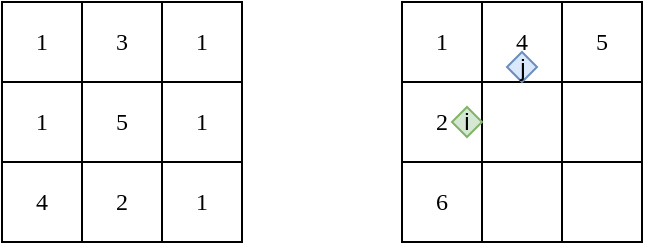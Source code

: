 <mxfile version="14.5.1" type="device" pages="2"><diagram id="EjArKT-MrFbx6aZLU-S4" name="dp"><mxGraphModel dx="488" dy="282" grid="1" gridSize="10" guides="1" tooltips="1" connect="1" arrows="1" fold="1" page="1" pageScale="1" pageWidth="850" pageHeight="1100" math="0" shadow="0"><root><mxCell id="0"/><mxCell id="1" parent="0"/><mxCell id="C1ttHeHNdcTiGG76rLn--2" value="&lt;font face=&quot;Lucida Console&quot;&gt;1&lt;/font&gt;" style="rounded=0;whiteSpace=wrap;html=1;" parent="1" vertex="1"><mxGeometry x="280" y="400" width="40" height="40" as="geometry"/></mxCell><mxCell id="C1ttHeHNdcTiGG76rLn--3" value="&lt;font face=&quot;Lucida Console&quot;&gt;3&lt;/font&gt;" style="rounded=0;whiteSpace=wrap;html=1;" parent="1" vertex="1"><mxGeometry x="320" y="400" width="40" height="40" as="geometry"/></mxCell><mxCell id="C1ttHeHNdcTiGG76rLn--4" value="&lt;font face=&quot;Lucida Console&quot;&gt;1&lt;/font&gt;" style="rounded=0;whiteSpace=wrap;html=1;" parent="1" vertex="1"><mxGeometry x="360" y="400" width="40" height="40" as="geometry"/></mxCell><mxCell id="gnyh0RW03Y6L-Gr9g4Ej-10" value="&lt;font face=&quot;Lucida Console&quot;&gt;1&lt;/font&gt;" style="rounded=0;whiteSpace=wrap;html=1;" parent="1" vertex="1"><mxGeometry x="280" y="440" width="40" height="40" as="geometry"/></mxCell><mxCell id="X9y8nmT73uhad4sCYpN6-1" value="&lt;font face=&quot;Lucida Console&quot;&gt;5&lt;/font&gt;" style="rounded=0;whiteSpace=wrap;html=1;" parent="1" vertex="1"><mxGeometry x="320" y="440" width="40" height="40" as="geometry"/></mxCell><mxCell id="X9y8nmT73uhad4sCYpN6-2" value="&lt;font face=&quot;Lucida Console&quot;&gt;1&lt;/font&gt;" style="rounded=0;whiteSpace=wrap;html=1;" parent="1" vertex="1"><mxGeometry x="360" y="440" width="40" height="40" as="geometry"/></mxCell><mxCell id="G1KF8Jky8_3yLNnPaHPe-1" value="&lt;font face=&quot;Lucida Console&quot;&gt;4&lt;/font&gt;" style="rounded=0;whiteSpace=wrap;html=1;" parent="1" vertex="1"><mxGeometry x="280" y="480" width="40" height="40" as="geometry"/></mxCell><mxCell id="G1KF8Jky8_3yLNnPaHPe-2" value="&lt;font face=&quot;Lucida Console&quot;&gt;2&lt;/font&gt;" style="rounded=0;whiteSpace=wrap;html=1;" parent="1" vertex="1"><mxGeometry x="320" y="480" width="40" height="40" as="geometry"/></mxCell><mxCell id="G1KF8Jky8_3yLNnPaHPe-3" value="&lt;font face=&quot;Lucida Console&quot;&gt;1&lt;/font&gt;" style="rounded=0;whiteSpace=wrap;html=1;" parent="1" vertex="1"><mxGeometry x="360" y="480" width="40" height="40" as="geometry"/></mxCell><mxCell id="7bmEVRQA91E6YgbEVfNv-24" value="&lt;font face=&quot;Lucida Console&quot;&gt;1&lt;/font&gt;" style="rounded=0;whiteSpace=wrap;html=1;" vertex="1" parent="1"><mxGeometry x="480" y="400" width="40" height="40" as="geometry"/></mxCell><mxCell id="7bmEVRQA91E6YgbEVfNv-25" value="&lt;font face=&quot;Lucida Console&quot;&gt;4&lt;/font&gt;" style="rounded=0;whiteSpace=wrap;html=1;" vertex="1" parent="1"><mxGeometry x="520" y="400" width="40" height="40" as="geometry"/></mxCell><mxCell id="7bmEVRQA91E6YgbEVfNv-26" value="&lt;font face=&quot;Lucida Console&quot;&gt;5&lt;/font&gt;" style="rounded=0;whiteSpace=wrap;html=1;" vertex="1" parent="1"><mxGeometry x="560" y="400" width="40" height="40" as="geometry"/></mxCell><mxCell id="7bmEVRQA91E6YgbEVfNv-27" value="&lt;font face=&quot;Lucida Console&quot;&gt;2&lt;/font&gt;" style="rounded=0;whiteSpace=wrap;html=1;" vertex="1" parent="1"><mxGeometry x="480" y="440" width="40" height="40" as="geometry"/></mxCell><mxCell id="7bmEVRQA91E6YgbEVfNv-28" value="" style="rounded=0;whiteSpace=wrap;html=1;" vertex="1" parent="1"><mxGeometry x="520" y="440" width="40" height="40" as="geometry"/></mxCell><mxCell id="7bmEVRQA91E6YgbEVfNv-29" value="" style="rounded=0;whiteSpace=wrap;html=1;" vertex="1" parent="1"><mxGeometry x="560" y="440" width="40" height="40" as="geometry"/></mxCell><mxCell id="7bmEVRQA91E6YgbEVfNv-30" value="&lt;font face=&quot;Lucida Console&quot;&gt;6&lt;/font&gt;" style="rounded=0;whiteSpace=wrap;html=1;" vertex="1" parent="1"><mxGeometry x="480" y="480" width="40" height="40" as="geometry"/></mxCell><mxCell id="7bmEVRQA91E6YgbEVfNv-31" value="" style="rounded=0;whiteSpace=wrap;html=1;" vertex="1" parent="1"><mxGeometry x="520" y="480" width="40" height="40" as="geometry"/></mxCell><mxCell id="7bmEVRQA91E6YgbEVfNv-32" value="" style="rounded=0;whiteSpace=wrap;html=1;" vertex="1" parent="1"><mxGeometry x="560" y="480" width="40" height="40" as="geometry"/></mxCell><mxCell id="FETQYbO9J4wGlghDOlgv-1" value="i" style="rhombus;whiteSpace=wrap;html=1;strokeColor=#82b366;fillColor=#d5e8d4;" vertex="1" parent="1"><mxGeometry x="505" y="452.5" width="15" height="15" as="geometry"/></mxCell><mxCell id="Qh0rfAA6JoxHl1KwnnPy-1" value="j" style="rhombus;whiteSpace=wrap;html=1;strokeColor=#6c8ebf;fillColor=#dae8fc;" vertex="1" parent="1"><mxGeometry x="532.5" y="425" width="15" height="15" as="geometry"/></mxCell></root></mxGraphModel></diagram><diagram id="Ht-FJVixuci4aOjpDEB5" name="dfs"><mxGraphModel dx="1024" dy="592" grid="1" gridSize="10" guides="1" tooltips="1" connect="1" arrows="1" fold="1" page="1" pageScale="1" pageWidth="850" pageHeight="1100" math="0" shadow="0"><root><mxCell id="iT-0RzolI4tqthJRuHkS-0"/><mxCell id="iT-0RzolI4tqthJRuHkS-1" parent="iT-0RzolI4tqthJRuHkS-0"/><mxCell id="94h5t8rXEoyW4gTpP6z--0" value="&lt;font face=&quot;Lucida Console&quot;&gt;1&lt;/font&gt;" style="rounded=0;whiteSpace=wrap;html=1;" vertex="1" parent="iT-0RzolI4tqthJRuHkS-1"><mxGeometry x="280" y="400" width="40" height="40" as="geometry"/></mxCell><mxCell id="94h5t8rXEoyW4gTpP6z--1" value="&lt;font face=&quot;Lucida Console&quot;&gt;3&lt;/font&gt;" style="rounded=0;whiteSpace=wrap;html=1;" vertex="1" parent="iT-0RzolI4tqthJRuHkS-1"><mxGeometry x="320" y="400" width="40" height="40" as="geometry"/></mxCell><mxCell id="94h5t8rXEoyW4gTpP6z--2" value="&lt;font face=&quot;Lucida Console&quot;&gt;1&lt;/font&gt;" style="rounded=0;whiteSpace=wrap;html=1;" vertex="1" parent="iT-0RzolI4tqthJRuHkS-1"><mxGeometry x="360" y="400" width="40" height="40" as="geometry"/></mxCell><mxCell id="94h5t8rXEoyW4gTpP6z--3" value="&lt;font face=&quot;Lucida Console&quot;&gt;1&lt;/font&gt;" style="rounded=0;whiteSpace=wrap;html=1;" vertex="1" parent="iT-0RzolI4tqthJRuHkS-1"><mxGeometry x="280" y="440" width="40" height="40" as="geometry"/></mxCell><mxCell id="94h5t8rXEoyW4gTpP6z--4" value="&lt;font face=&quot;Lucida Console&quot;&gt;5&lt;/font&gt;" style="rounded=0;whiteSpace=wrap;html=1;" vertex="1" parent="iT-0RzolI4tqthJRuHkS-1"><mxGeometry x="320" y="440" width="40" height="40" as="geometry"/></mxCell><mxCell id="94h5t8rXEoyW4gTpP6z--5" value="&lt;font face=&quot;Lucida Console&quot;&gt;1&lt;/font&gt;" style="rounded=0;whiteSpace=wrap;html=1;" vertex="1" parent="iT-0RzolI4tqthJRuHkS-1"><mxGeometry x="360" y="440" width="40" height="40" as="geometry"/></mxCell><mxCell id="94h5t8rXEoyW4gTpP6z--6" value="&lt;font face=&quot;Lucida Console&quot;&gt;4&lt;/font&gt;" style="rounded=0;whiteSpace=wrap;html=1;" vertex="1" parent="iT-0RzolI4tqthJRuHkS-1"><mxGeometry x="280" y="480" width="40" height="40" as="geometry"/></mxCell><mxCell id="94h5t8rXEoyW4gTpP6z--7" value="&lt;font face=&quot;Lucida Console&quot;&gt;2&lt;/font&gt;" style="rounded=0;whiteSpace=wrap;html=1;" vertex="1" parent="iT-0RzolI4tqthJRuHkS-1"><mxGeometry x="320" y="480" width="40" height="40" as="geometry"/></mxCell><mxCell id="94h5t8rXEoyW4gTpP6z--8" value="&lt;font face=&quot;Lucida Console&quot;&gt;1&lt;/font&gt;" style="rounded=0;whiteSpace=wrap;html=1;" vertex="1" parent="iT-0RzolI4tqthJRuHkS-1"><mxGeometry x="360" y="480" width="40" height="40" as="geometry"/></mxCell><mxCell id="94h5t8rXEoyW4gTpP6z--9" style="rounded=0;orthogonalLoop=1;jettySize=auto;html=1;endArrow=blockThin;endFill=1;" edge="1" parent="iT-0RzolI4tqthJRuHkS-1" source="94h5t8rXEoyW4gTpP6z--11" target="94h5t8rXEoyW4gTpP6z--14"><mxGeometry relative="1" as="geometry"/></mxCell><mxCell id="94h5t8rXEoyW4gTpP6z--10" style="edgeStyle=none;rounded=0;orthogonalLoop=1;jettySize=auto;html=1;entryX=0.5;entryY=0;entryDx=0;entryDy=0;endArrow=blockThin;endFill=1;" edge="1" parent="iT-0RzolI4tqthJRuHkS-1" source="94h5t8rXEoyW4gTpP6z--11" target="94h5t8rXEoyW4gTpP6z--17"><mxGeometry relative="1" as="geometry"/></mxCell><mxCell id="94h5t8rXEoyW4gTpP6z--11" value="&lt;font face=&quot;Lucida Console&quot;&gt;1&lt;/font&gt;" style="rounded=0;whiteSpace=wrap;html=1;fillColor=#e1d5e7;strokeColor=#9673a6;" vertex="1" parent="iT-0RzolI4tqthJRuHkS-1"><mxGeometry x="320" y="560" width="40" height="40" as="geometry"/></mxCell><mxCell id="94h5t8rXEoyW4gTpP6z--12" style="edgeStyle=none;rounded=0;orthogonalLoop=1;jettySize=auto;html=1;entryX=0.5;entryY=0;entryDx=0;entryDy=0;endArrow=blockThin;endFill=1;" edge="1" parent="iT-0RzolI4tqthJRuHkS-1" source="94h5t8rXEoyW4gTpP6z--14" target="94h5t8rXEoyW4gTpP6z--29"><mxGeometry relative="1" as="geometry"/></mxCell><mxCell id="94h5t8rXEoyW4gTpP6z--13" style="edgeStyle=none;rounded=0;orthogonalLoop=1;jettySize=auto;html=1;entryX=0.404;entryY=-0.035;entryDx=0;entryDy=0;entryPerimeter=0;endArrow=blockThin;endFill=1;" edge="1" parent="iT-0RzolI4tqthJRuHkS-1" source="94h5t8rXEoyW4gTpP6z--14" target="94h5t8rXEoyW4gTpP6z--20"><mxGeometry relative="1" as="geometry"/></mxCell><mxCell id="94h5t8rXEoyW4gTpP6z--14" value="&lt;font face=&quot;Lucida Console&quot;&gt;1&lt;/font&gt;" style="rounded=0;whiteSpace=wrap;html=1;" vertex="1" parent="iT-0RzolI4tqthJRuHkS-1"><mxGeometry x="270" y="620" width="40" height="40" as="geometry"/></mxCell><mxCell id="94h5t8rXEoyW4gTpP6z--15" style="edgeStyle=none;rounded=0;orthogonalLoop=1;jettySize=auto;html=1;entryX=0.5;entryY=0;entryDx=0;entryDy=0;endArrow=blockThin;endFill=1;" edge="1" parent="iT-0RzolI4tqthJRuHkS-1" source="94h5t8rXEoyW4gTpP6z--17" target="94h5t8rXEoyW4gTpP6z--20"><mxGeometry relative="1" as="geometry"/></mxCell><mxCell id="94h5t8rXEoyW4gTpP6z--16" style="edgeStyle=none;rounded=0;orthogonalLoop=1;jettySize=auto;html=1;entryX=0.5;entryY=0;entryDx=0;entryDy=0;endArrow=blockThin;endFill=1;" edge="1" parent="iT-0RzolI4tqthJRuHkS-1" source="94h5t8rXEoyW4gTpP6z--17" target="94h5t8rXEoyW4gTpP6z--22"><mxGeometry relative="1" as="geometry"/></mxCell><mxCell id="94h5t8rXEoyW4gTpP6z--17" value="&lt;font face=&quot;Lucida Console&quot;&gt;3&lt;/font&gt;" style="rounded=0;whiteSpace=wrap;html=1;fillColor=#e1d5e7;strokeColor=#9673a6;" vertex="1" parent="iT-0RzolI4tqthJRuHkS-1"><mxGeometry x="370" y="620" width="40" height="40" as="geometry"/></mxCell><mxCell id="94h5t8rXEoyW4gTpP6z--18" style="edgeStyle=none;rounded=0;orthogonalLoop=1;jettySize=auto;html=1;entryX=0.5;entryY=0;entryDx=0;entryDy=0;endArrow=blockThin;endFill=1;" edge="1" parent="iT-0RzolI4tqthJRuHkS-1" source="94h5t8rXEoyW4gTpP6z--20" target="94h5t8rXEoyW4gTpP6z--24"><mxGeometry relative="1" as="geometry"/></mxCell><mxCell id="94h5t8rXEoyW4gTpP6z--19" style="edgeStyle=none;rounded=0;orthogonalLoop=1;jettySize=auto;html=1;entryX=0.5;entryY=0;entryDx=0;entryDy=0;endArrow=blockThin;endFill=1;" edge="1" parent="iT-0RzolI4tqthJRuHkS-1" source="94h5t8rXEoyW4gTpP6z--20" target="94h5t8rXEoyW4gTpP6z--26"><mxGeometry relative="1" as="geometry"/></mxCell><mxCell id="94h5t8rXEoyW4gTpP6z--20" value="&lt;font face=&quot;Lucida Console&quot;&gt;5&lt;/font&gt;" style="rounded=0;whiteSpace=wrap;html=1;" vertex="1" parent="iT-0RzolI4tqthJRuHkS-1"><mxGeometry x="330" y="680" width="40" height="40" as="geometry"/></mxCell><mxCell id="94h5t8rXEoyW4gTpP6z--21" style="edgeStyle=none;rounded=0;orthogonalLoop=1;jettySize=auto;html=1;entryX=0.5;entryY=0;entryDx=0;entryDy=0;endArrow=blockThin;endFill=1;" edge="1" parent="iT-0RzolI4tqthJRuHkS-1" source="94h5t8rXEoyW4gTpP6z--22" target="94h5t8rXEoyW4gTpP6z--26"><mxGeometry relative="1" as="geometry"/></mxCell><mxCell id="94h5t8rXEoyW4gTpP6z--22" value="&lt;font face=&quot;Lucida Console&quot;&gt;1&lt;/font&gt;" style="rounded=0;whiteSpace=wrap;html=1;fillColor=#e1d5e7;strokeColor=#9673a6;" vertex="1" parent="iT-0RzolI4tqthJRuHkS-1"><mxGeometry x="410" y="680" width="40" height="40" as="geometry"/></mxCell><mxCell id="94h5t8rXEoyW4gTpP6z--23" style="edgeStyle=none;rounded=0;orthogonalLoop=1;jettySize=auto;html=1;entryX=0.5;entryY=0;entryDx=0;entryDy=0;endArrow=blockThin;endFill=1;" edge="1" parent="iT-0RzolI4tqthJRuHkS-1" source="94h5t8rXEoyW4gTpP6z--24" target="94h5t8rXEoyW4gTpP6z--27"><mxGeometry relative="1" as="geometry"/></mxCell><mxCell id="94h5t8rXEoyW4gTpP6z--24" value="&lt;font face=&quot;Lucida Console&quot;&gt;2&lt;/font&gt;" style="rounded=0;whiteSpace=wrap;html=1;" vertex="1" parent="iT-0RzolI4tqthJRuHkS-1"><mxGeometry x="290" y="740" width="40" height="40" as="geometry"/></mxCell><mxCell id="94h5t8rXEoyW4gTpP6z--25" style="edgeStyle=none;rounded=0;orthogonalLoop=1;jettySize=auto;html=1;entryX=0.5;entryY=0;entryDx=0;entryDy=0;endArrow=blockThin;endFill=1;" edge="1" parent="iT-0RzolI4tqthJRuHkS-1" source="94h5t8rXEoyW4gTpP6z--26" target="94h5t8rXEoyW4gTpP6z--27"><mxGeometry relative="1" as="geometry"/></mxCell><mxCell id="94h5t8rXEoyW4gTpP6z--26" value="&lt;font face=&quot;Lucida Console&quot;&gt;1&lt;/font&gt;" style="rounded=0;whiteSpace=wrap;html=1;fillColor=#e1d5e7;strokeColor=#9673a6;" vertex="1" parent="iT-0RzolI4tqthJRuHkS-1"><mxGeometry x="370" y="740" width="40" height="40" as="geometry"/></mxCell><mxCell id="94h5t8rXEoyW4gTpP6z--27" value="&lt;font face=&quot;Lucida Console&quot;&gt;1&lt;/font&gt;" style="rounded=0;whiteSpace=wrap;html=1;fillColor=#e1d5e7;strokeColor=#9673a6;" vertex="1" parent="iT-0RzolI4tqthJRuHkS-1"><mxGeometry x="330" y="800" width="40" height="40" as="geometry"/></mxCell><mxCell id="94h5t8rXEoyW4gTpP6z--28" style="edgeStyle=none;rounded=0;orthogonalLoop=1;jettySize=auto;html=1;entryX=0.5;entryY=0;entryDx=0;entryDy=0;endArrow=blockThin;endFill=1;" edge="1" parent="iT-0RzolI4tqthJRuHkS-1" source="94h5t8rXEoyW4gTpP6z--29" target="94h5t8rXEoyW4gTpP6z--24"><mxGeometry relative="1" as="geometry"/></mxCell><mxCell id="94h5t8rXEoyW4gTpP6z--29" value="&lt;font face=&quot;Lucida Console&quot;&gt;4&lt;/font&gt;" style="rounded=0;whiteSpace=wrap;html=1;" vertex="1" parent="iT-0RzolI4tqthJRuHkS-1"><mxGeometry x="230" y="680" width="40" height="40" as="geometry"/></mxCell><mxCell id="V6LbZ5-RQPM8REFTrdDx-0" value="&lt;font face=&quot;Lucida Console&quot;&gt;1&lt;/font&gt;" style="rounded=0;whiteSpace=wrap;html=1;" vertex="1" parent="iT-0RzolI4tqthJRuHkS-1"><mxGeometry x="520" y="800" width="40" height="40" as="geometry"/></mxCell><mxCell id="V6LbZ5-RQPM8REFTrdDx-1" value="&lt;font face=&quot;Lucida Console&quot;&gt;7&lt;/font&gt;" style="rounded=0;whiteSpace=wrap;html=1;" vertex="1" parent="iT-0RzolI4tqthJRuHkS-1"><mxGeometry x="720" y="880" width="40" height="40" as="geometry"/></mxCell><mxCell id="V6LbZ5-RQPM8REFTrdDx-2" value="&lt;font face=&quot;Lucida Console&quot;&gt;1&lt;/font&gt;" style="rounded=0;whiteSpace=wrap;html=1;" vertex="1" parent="iT-0RzolI4tqthJRuHkS-1"><mxGeometry x="560" y="800" width="40" height="40" as="geometry"/></mxCell><mxCell id="V6LbZ5-RQPM8REFTrdDx-3" value="&lt;font face=&quot;Lucida Console&quot;&gt;3&lt;/font&gt;" style="rounded=0;whiteSpace=wrap;html=1;" vertex="1" parent="iT-0RzolI4tqthJRuHkS-1"><mxGeometry x="560" y="760" width="40" height="40" as="geometry"/></mxCell><mxCell id="V6LbZ5-RQPM8REFTrdDx-4" value="&lt;font face=&quot;Lucida Console&quot;&gt;1&lt;/font&gt;" style="rounded=0;whiteSpace=wrap;html=1;" vertex="1" parent="iT-0RzolI4tqthJRuHkS-1"><mxGeometry x="600" y="800" width="40" height="40" as="geometry"/></mxCell><mxCell id="V6LbZ5-RQPM8REFTrdDx-5" value="&lt;font face=&quot;Lucida Console&quot;&gt;5&lt;/font&gt;" style="rounded=0;whiteSpace=wrap;html=1;" vertex="1" parent="iT-0RzolI4tqthJRuHkS-1"><mxGeometry x="600" y="760" width="40" height="40" as="geometry"/></mxCell><mxCell id="V6LbZ5-RQPM8REFTrdDx-6" value="&lt;font face=&quot;Lucida Console&quot;&gt;1&lt;/font&gt;" style="rounded=0;whiteSpace=wrap;html=1;" vertex="1" parent="iT-0RzolI4tqthJRuHkS-1"><mxGeometry x="600" y="720" width="40" height="40" as="geometry"/></mxCell><mxCell id="V6LbZ5-RQPM8REFTrdDx-7" value="&lt;font face=&quot;Lucida Console&quot;&gt;1&lt;/font&gt;" style="rounded=0;whiteSpace=wrap;html=1;" vertex="1" parent="iT-0RzolI4tqthJRuHkS-1"><mxGeometry x="640" y="800" width="40" height="40" as="geometry"/></mxCell><mxCell id="V6LbZ5-RQPM8REFTrdDx-8" value="&lt;font face=&quot;Lucida Console&quot;&gt;5&lt;/font&gt;" style="rounded=0;whiteSpace=wrap;html=1;" vertex="1" parent="iT-0RzolI4tqthJRuHkS-1"><mxGeometry x="640" y="760" width="40" height="40" as="geometry"/></mxCell><mxCell id="V6LbZ5-RQPM8REFTrdDx-9" value="&lt;font face=&quot;Lucida Console&quot;&gt;1&lt;/font&gt;" style="rounded=0;whiteSpace=wrap;html=1;" vertex="1" parent="iT-0RzolI4tqthJRuHkS-1"><mxGeometry x="640" y="720" width="40" height="40" as="geometry"/></mxCell><mxCell id="V6LbZ5-RQPM8REFTrdDx-10" value="&lt;font face=&quot;Lucida Console&quot;&gt;1&lt;/font&gt;" style="rounded=0;whiteSpace=wrap;html=1;" vertex="1" parent="iT-0RzolI4tqthJRuHkS-1"><mxGeometry x="680" y="800" width="40" height="40" as="geometry"/></mxCell><mxCell id="V6LbZ5-RQPM8REFTrdDx-11" value="&lt;font face=&quot;Lucida Console&quot;&gt;5&lt;/font&gt;" style="rounded=0;whiteSpace=wrap;html=1;" vertex="1" parent="iT-0RzolI4tqthJRuHkS-1"><mxGeometry x="680" y="760" width="40" height="40" as="geometry"/></mxCell><mxCell id="V6LbZ5-RQPM8REFTrdDx-12" value="&lt;font face=&quot;Lucida Console&quot;&gt;1&lt;/font&gt;" style="rounded=0;whiteSpace=wrap;html=1;" vertex="1" parent="iT-0RzolI4tqthJRuHkS-1"><mxGeometry x="680" y="720" width="40" height="40" as="geometry"/></mxCell><mxCell id="V6LbZ5-RQPM8REFTrdDx-13" value="&lt;font face=&quot;Lucida Console&quot;&gt;1&lt;/font&gt;" style="rounded=0;whiteSpace=wrap;html=1;" vertex="1" parent="iT-0RzolI4tqthJRuHkS-1"><mxGeometry x="720" y="800" width="40" height="40" as="geometry"/></mxCell><mxCell id="V6LbZ5-RQPM8REFTrdDx-14" value="&lt;font face=&quot;Lucida Console&quot;&gt;5&lt;/font&gt;" style="rounded=0;whiteSpace=wrap;html=1;" vertex="1" parent="iT-0RzolI4tqthJRuHkS-1"><mxGeometry x="720" y="760" width="40" height="40" as="geometry"/></mxCell><mxCell id="V6LbZ5-RQPM8REFTrdDx-15" value="&lt;font face=&quot;Lucida Console&quot;&gt;7&lt;/font&gt;" style="rounded=0;whiteSpace=wrap;html=1;" vertex="1" parent="iT-0RzolI4tqthJRuHkS-1"><mxGeometry x="760" y="840" width="40" height="40" as="geometry"/></mxCell><mxCell id="V6LbZ5-RQPM8REFTrdDx-16" value="&lt;font face=&quot;Lucida Console&quot;&gt;1&lt;/font&gt;" style="rounded=0;whiteSpace=wrap;html=1;" vertex="1" parent="iT-0RzolI4tqthJRuHkS-1"><mxGeometry x="760" y="800" width="40" height="40" as="geometry"/></mxCell><mxCell id="V6LbZ5-RQPM8REFTrdDx-17" value="&lt;font face=&quot;Lucida Console&quot;&gt;5&lt;/font&gt;" style="rounded=0;whiteSpace=wrap;html=1;" vertex="1" parent="iT-0RzolI4tqthJRuHkS-1"><mxGeometry x="800" y="840" width="40" height="40" as="geometry"/></mxCell></root></mxGraphModel></diagram></mxfile>